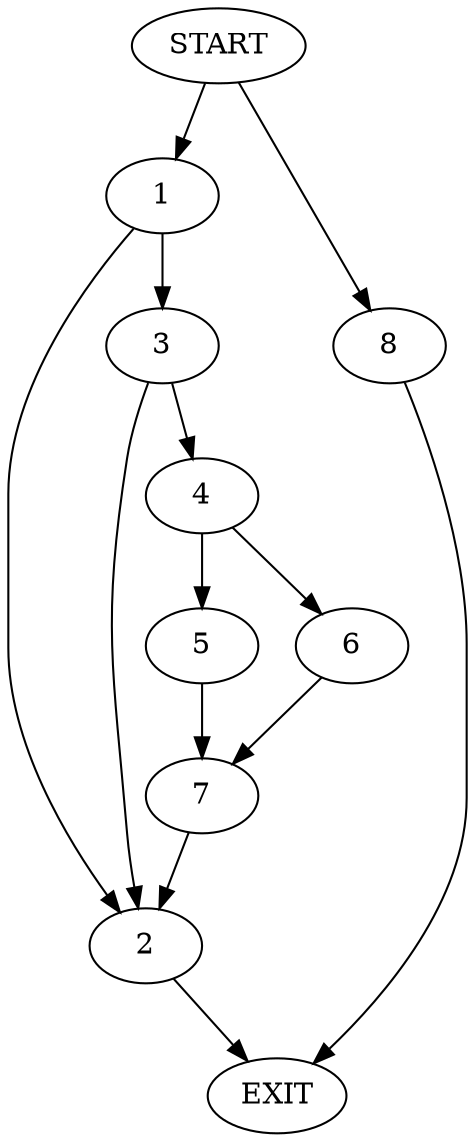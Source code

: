 digraph {
0 [label="START"]
9 [label="EXIT"]
0 -> 1
1 -> 2
1 -> 3
2 -> 9
3 -> 4
3 -> 2
4 -> 5
4 -> 6
5 -> 7
6 -> 7
7 -> 2
0 -> 8
8 -> 9
}
